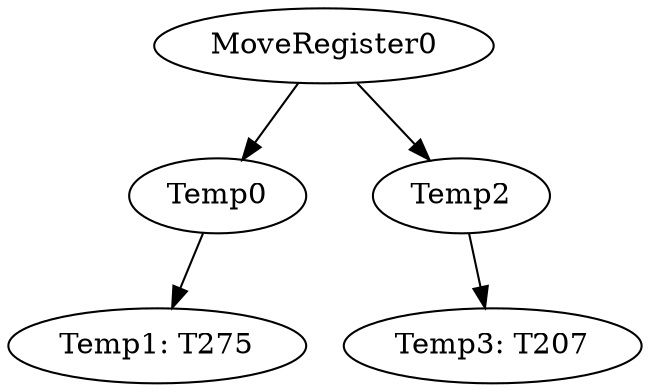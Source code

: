 digraph {
	ordering = out;
	MoveRegister0 -> Temp0;
	MoveRegister0 -> Temp2;
	Temp2 -> "Temp3: T207";
	Temp0 -> "Temp1: T275";
}

